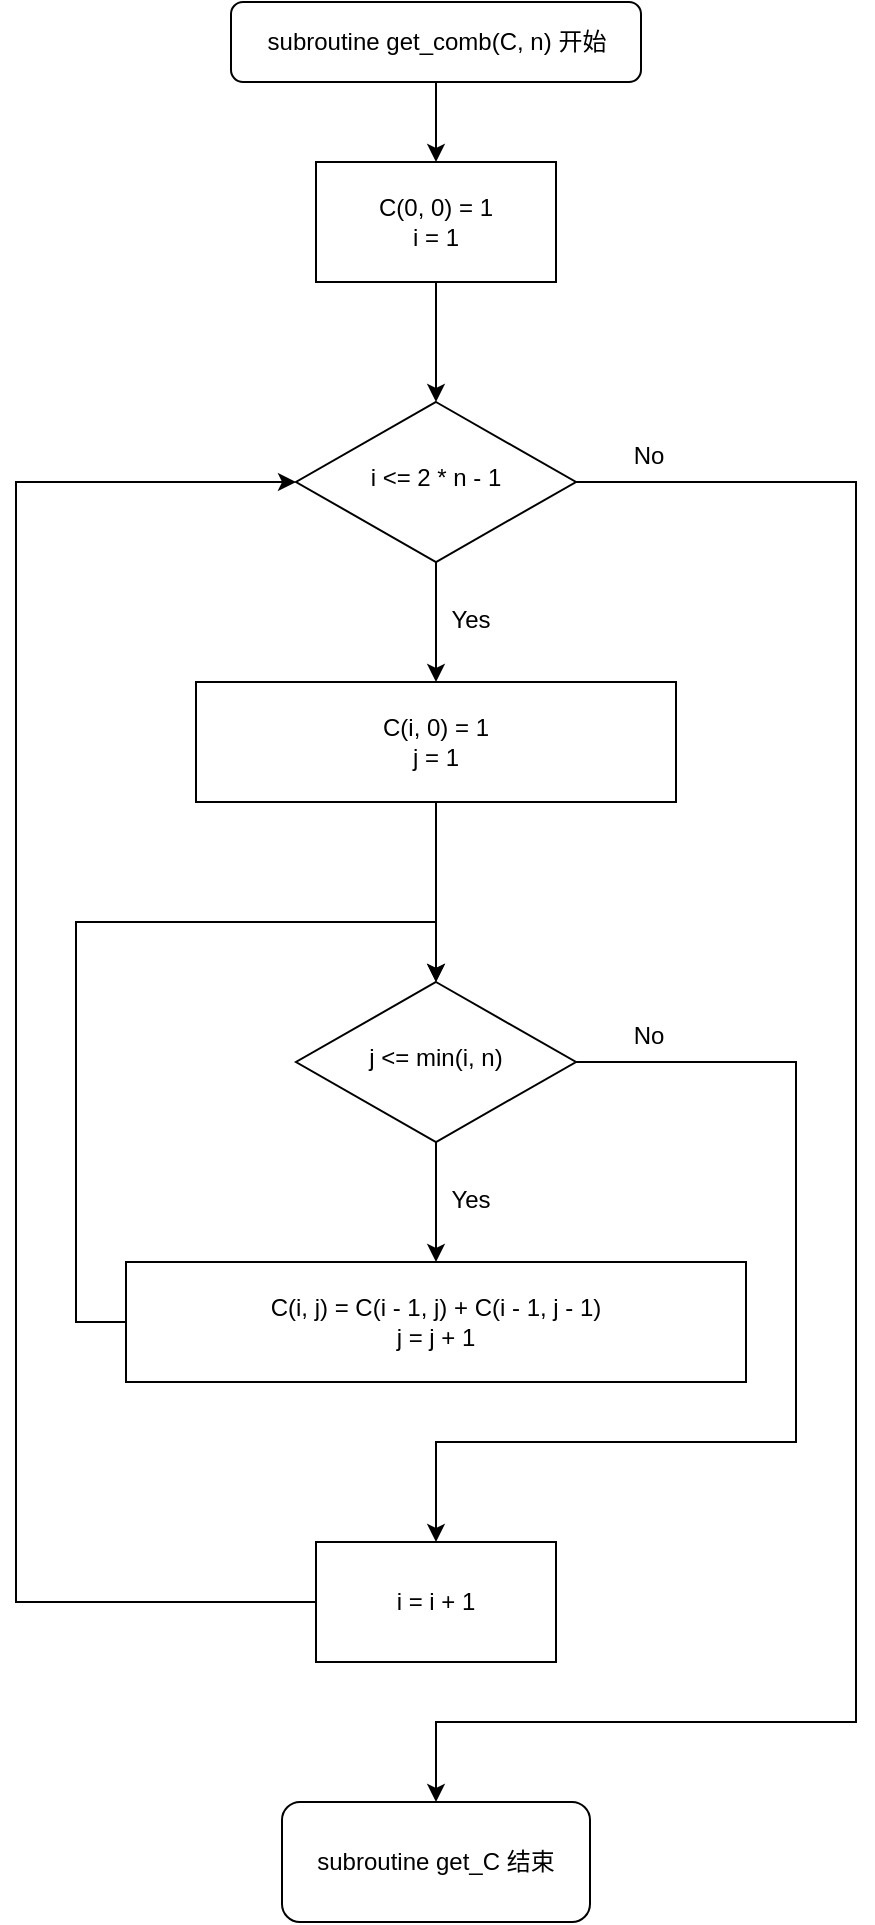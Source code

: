 <mxfile version="15.6.8" type="device"><diagram id="C5RBs43oDa-KdzZeNtuy" name="Page-1"><mxGraphModel dx="1278" dy="529" grid="1" gridSize="10" guides="1" tooltips="1" connect="1" arrows="1" fold="1" page="1" pageScale="1" pageWidth="827" pageHeight="1169" math="0" shadow="0"><root><mxCell id="WIyWlLk6GJQsqaUBKTNV-0"/><mxCell id="WIyWlLk6GJQsqaUBKTNV-1" parent="WIyWlLk6GJQsqaUBKTNV-0"/><mxCell id="moeOHrMzKAvOVx0oSZz9-0" style="edgeStyle=orthogonalEdgeStyle;rounded=0;orthogonalLoop=1;jettySize=auto;html=1;entryX=0.5;entryY=0;entryDx=0;entryDy=0;" parent="WIyWlLk6GJQsqaUBKTNV-1" source="WIyWlLk6GJQsqaUBKTNV-3" target="FDvQrYrK8QlF2wxkQufF-5" edge="1"><mxGeometry relative="1" as="geometry"/></mxCell><mxCell id="WIyWlLk6GJQsqaUBKTNV-3" value="subroutine get_comb(C, n) 开始" style="rounded=1;whiteSpace=wrap;html=1;fontSize=12;glass=0;strokeWidth=1;shadow=0;" parent="WIyWlLk6GJQsqaUBKTNV-1" vertex="1"><mxGeometry x="117.5" y="90" width="205" height="40" as="geometry"/></mxCell><mxCell id="FDvQrYrK8QlF2wxkQufF-14" style="edgeStyle=orthogonalEdgeStyle;rounded=0;orthogonalLoop=1;jettySize=auto;html=1;" parent="WIyWlLk6GJQsqaUBKTNV-1" source="WIyWlLk6GJQsqaUBKTNV-10" target="FDvQrYrK8QlF2wxkQufF-7" edge="1"><mxGeometry relative="1" as="geometry"/></mxCell><mxCell id="hZR_LjWxPZ92lQk2HL8f-2" style="edgeStyle=orthogonalEdgeStyle;rounded=0;orthogonalLoop=1;jettySize=auto;html=1;" edge="1" parent="WIyWlLk6GJQsqaUBKTNV-1" source="WIyWlLk6GJQsqaUBKTNV-10" target="moeOHrMzKAvOVx0oSZz9-19"><mxGeometry relative="1" as="geometry"><Array as="points"><mxPoint x="430" y="330"/><mxPoint x="430" y="950"/><mxPoint x="220" y="950"/></Array></mxGeometry></mxCell><mxCell id="WIyWlLk6GJQsqaUBKTNV-10" value="i &amp;lt;= 2 * n - 1" style="rhombus;whiteSpace=wrap;html=1;shadow=0;fontFamily=Helvetica;fontSize=12;align=center;strokeWidth=1;spacing=6;spacingTop=-4;" parent="WIyWlLk6GJQsqaUBKTNV-1" vertex="1"><mxGeometry x="150" y="290" width="140" height="80" as="geometry"/></mxCell><mxCell id="FDvQrYrK8QlF2wxkQufF-6" value="" style="edgeStyle=orthogonalEdgeStyle;rounded=0;orthogonalLoop=1;jettySize=auto;html=1;" parent="WIyWlLk6GJQsqaUBKTNV-1" source="FDvQrYrK8QlF2wxkQufF-5" target="WIyWlLk6GJQsqaUBKTNV-10" edge="1"><mxGeometry relative="1" as="geometry"/></mxCell><mxCell id="FDvQrYrK8QlF2wxkQufF-5" value="C(0, 0) = 1&lt;br&gt;i = 1" style="rounded=0;whiteSpace=wrap;html=1;" parent="WIyWlLk6GJQsqaUBKTNV-1" vertex="1"><mxGeometry x="160" y="170" width="120" height="60" as="geometry"/></mxCell><mxCell id="moeOHrMzKAvOVx0oSZz9-18" style="edgeStyle=orthogonalEdgeStyle;rounded=0;orthogonalLoop=1;jettySize=auto;html=1;entryX=0.5;entryY=0;entryDx=0;entryDy=0;" parent="WIyWlLk6GJQsqaUBKTNV-1" source="FDvQrYrK8QlF2wxkQufF-7" target="FDvQrYrK8QlF2wxkQufF-25" edge="1"><mxGeometry relative="1" as="geometry"/></mxCell><mxCell id="FDvQrYrK8QlF2wxkQufF-7" value="C(i, 0) = 1&lt;br&gt;j = 1" style="rounded=0;whiteSpace=wrap;html=1;" parent="WIyWlLk6GJQsqaUBKTNV-1" vertex="1"><mxGeometry x="100" y="430" width="240" height="60" as="geometry"/></mxCell><mxCell id="FDvQrYrK8QlF2wxkQufF-16" value="Yes" style="text;html=1;resizable=0;autosize=1;align=center;verticalAlign=middle;points=[];fillColor=none;strokeColor=none;rounded=0;" parent="WIyWlLk6GJQsqaUBKTNV-1" vertex="1"><mxGeometry x="222" y="389" width="30" height="20" as="geometry"/></mxCell><mxCell id="FDvQrYrK8QlF2wxkQufF-22" value="No" style="text;html=1;resizable=0;autosize=1;align=center;verticalAlign=middle;points=[];fillColor=none;strokeColor=none;rounded=0;" parent="WIyWlLk6GJQsqaUBKTNV-1" vertex="1"><mxGeometry x="311" y="307" width="30" height="20" as="geometry"/></mxCell><mxCell id="FDvQrYrK8QlF2wxkQufF-24" style="edgeStyle=orthogonalEdgeStyle;rounded=0;orthogonalLoop=1;jettySize=auto;html=1;entryX=0.5;entryY=0;entryDx=0;entryDy=0;" parent="WIyWlLk6GJQsqaUBKTNV-1" source="FDvQrYrK8QlF2wxkQufF-25" target="hZR_LjWxPZ92lQk2HL8f-0" edge="1"><mxGeometry relative="1" as="geometry"><mxPoint x="220" y="830" as="targetPoint"/><Array as="points"><mxPoint x="400" y="620"/><mxPoint x="400" y="810"/><mxPoint x="220" y="810"/></Array></mxGeometry></mxCell><mxCell id="moeOHrMzKAvOVx0oSZz9-20" style="edgeStyle=orthogonalEdgeStyle;rounded=0;orthogonalLoop=1;jettySize=auto;html=1;entryX=0.5;entryY=0;entryDx=0;entryDy=0;" parent="WIyWlLk6GJQsqaUBKTNV-1" source="FDvQrYrK8QlF2wxkQufF-25" target="moeOHrMzKAvOVx0oSZz9-1" edge="1"><mxGeometry relative="1" as="geometry"/></mxCell><mxCell id="FDvQrYrK8QlF2wxkQufF-25" value="j &amp;lt;= min(i, n)" style="rhombus;whiteSpace=wrap;html=1;shadow=0;fontFamily=Helvetica;fontSize=12;align=center;strokeWidth=1;spacing=6;spacingTop=-4;" parent="WIyWlLk6GJQsqaUBKTNV-1" vertex="1"><mxGeometry x="150" y="580" width="140" height="80" as="geometry"/></mxCell><mxCell id="FDvQrYrK8QlF2wxkQufF-26" style="edgeStyle=orthogonalEdgeStyle;rounded=0;orthogonalLoop=1;jettySize=auto;html=1;exitX=0;exitY=0.5;exitDx=0;exitDy=0;" parent="WIyWlLk6GJQsqaUBKTNV-1" target="FDvQrYrK8QlF2wxkQufF-25" edge="1"><mxGeometry relative="1" as="geometry"><mxPoint x="30" y="550" as="targetPoint"/><Array as="points"><mxPoint x="40" y="750"/><mxPoint x="40" y="550"/><mxPoint x="220" y="550"/></Array><mxPoint x="170" y="750" as="sourcePoint"/></mxGeometry></mxCell><mxCell id="FDvQrYrK8QlF2wxkQufF-28" value="Yes" style="text;html=1;resizable=0;autosize=1;align=center;verticalAlign=middle;points=[];fillColor=none;strokeColor=none;rounded=0;" parent="WIyWlLk6GJQsqaUBKTNV-1" vertex="1"><mxGeometry x="222" y="679" width="30" height="20" as="geometry"/></mxCell><mxCell id="FDvQrYrK8QlF2wxkQufF-30" value="No" style="text;html=1;resizable=0;autosize=1;align=center;verticalAlign=middle;points=[];fillColor=none;strokeColor=none;rounded=0;" parent="WIyWlLk6GJQsqaUBKTNV-1" vertex="1"><mxGeometry x="311" y="597" width="30" height="20" as="geometry"/></mxCell><mxCell id="moeOHrMzKAvOVx0oSZz9-1" value="C(i, j) = C(i - 1, j) + C(i - 1, j - 1)&lt;br&gt;j = j + 1" style="rounded=0;whiteSpace=wrap;html=1;" parent="WIyWlLk6GJQsqaUBKTNV-1" vertex="1"><mxGeometry x="65" y="720" width="310" height="60" as="geometry"/></mxCell><mxCell id="moeOHrMzKAvOVx0oSZz9-19" value="subroutine get_C 结束" style="rounded=1;whiteSpace=wrap;html=1;" parent="WIyWlLk6GJQsqaUBKTNV-1" vertex="1"><mxGeometry x="143" y="990" width="154" height="60" as="geometry"/></mxCell><mxCell id="hZR_LjWxPZ92lQk2HL8f-1" style="edgeStyle=orthogonalEdgeStyle;rounded=0;orthogonalLoop=1;jettySize=auto;html=1;entryX=0;entryY=0.5;entryDx=0;entryDy=0;" edge="1" parent="WIyWlLk6GJQsqaUBKTNV-1" source="hZR_LjWxPZ92lQk2HL8f-0" target="WIyWlLk6GJQsqaUBKTNV-10"><mxGeometry relative="1" as="geometry"><Array as="points"><mxPoint x="10" y="890"/><mxPoint x="10" y="330"/></Array></mxGeometry></mxCell><mxCell id="hZR_LjWxPZ92lQk2HL8f-0" value="i = i + 1" style="rounded=0;whiteSpace=wrap;html=1;" vertex="1" parent="WIyWlLk6GJQsqaUBKTNV-1"><mxGeometry x="160" y="860" width="120" height="60" as="geometry"/></mxCell></root></mxGraphModel></diagram></mxfile>